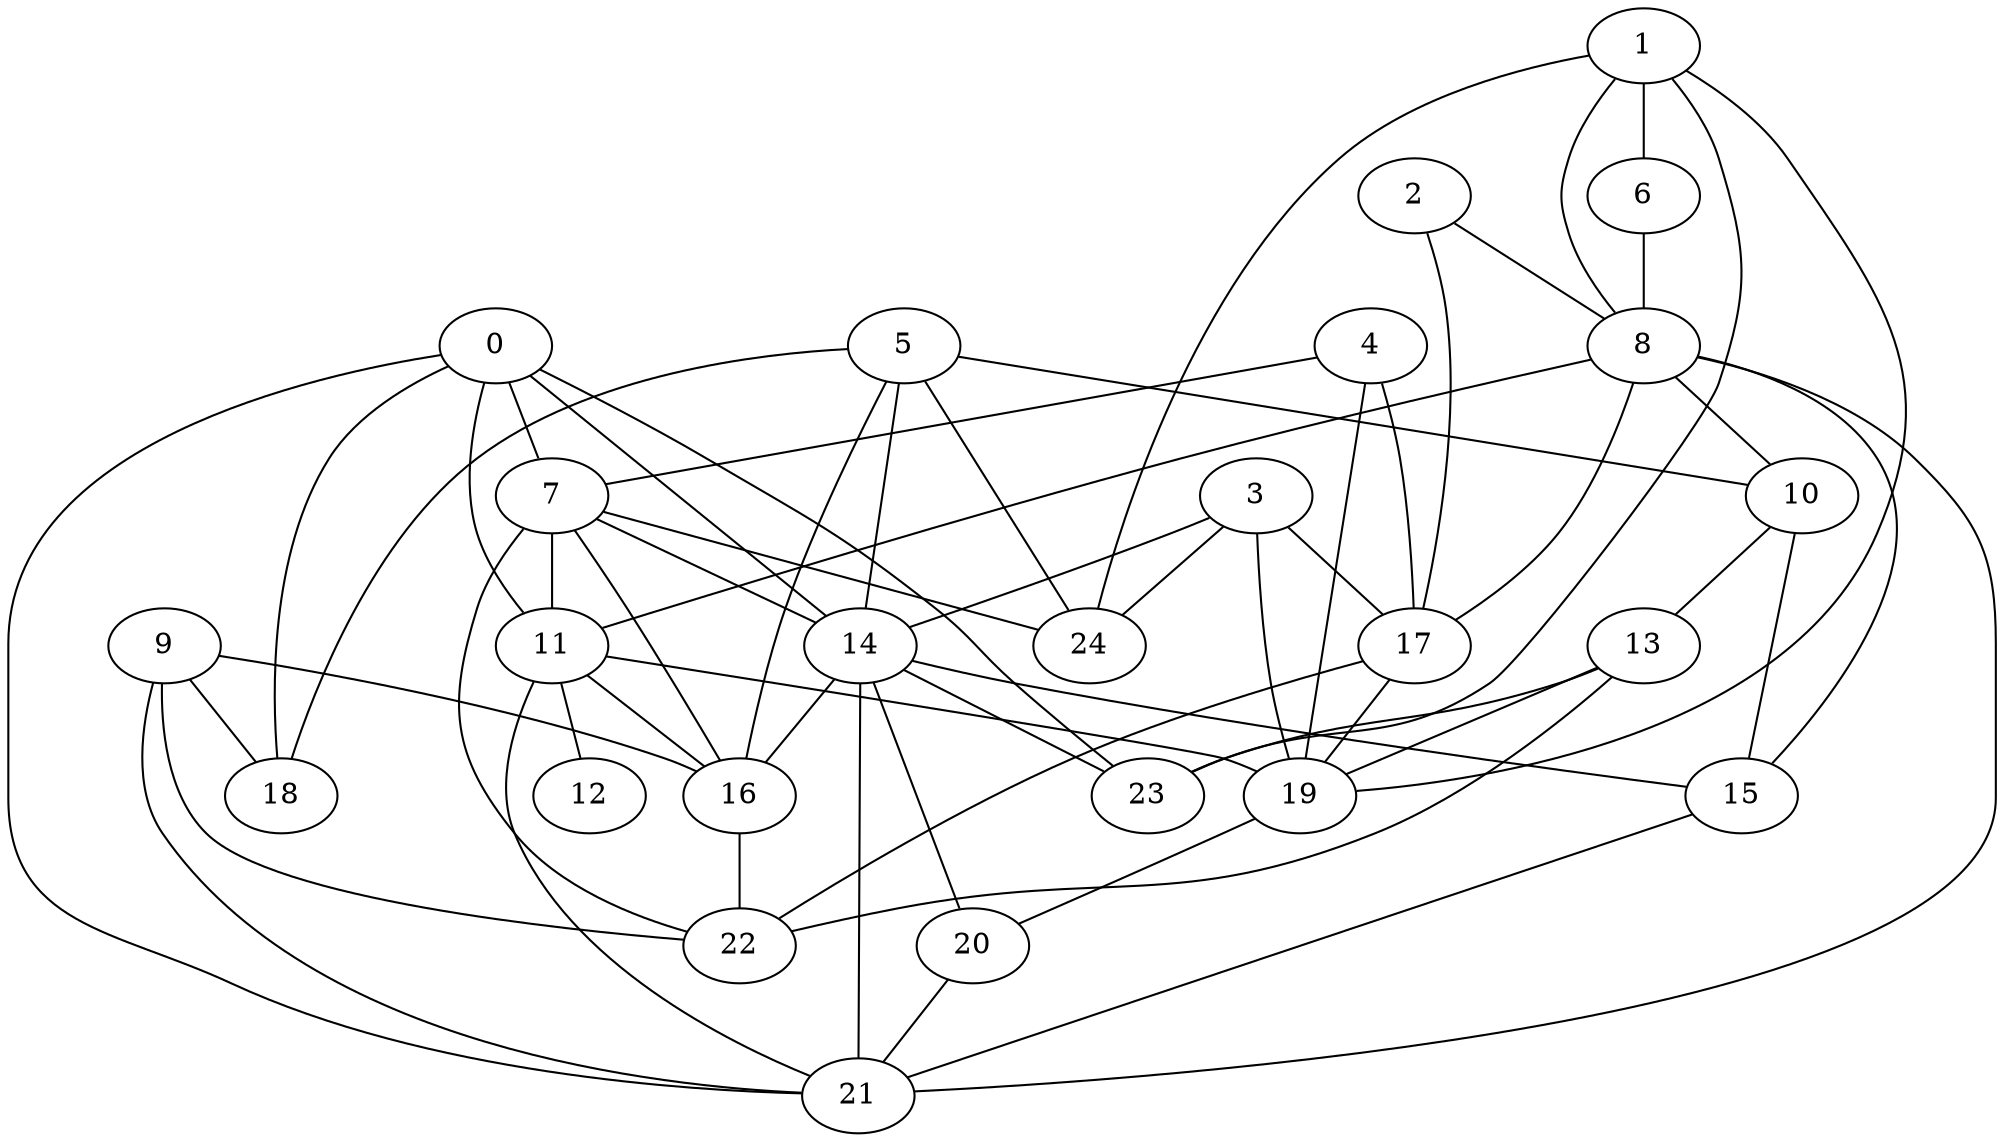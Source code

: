 strict graph "gnp_random_graph(25,0.25)" {
0;
1;
2;
3;
4;
5;
6;
7;
8;
9;
10;
11;
12;
13;
14;
15;
16;
17;
18;
19;
20;
21;
22;
23;
24;
0 -- 7  [is_available=True, prob="0.454489882324"];
0 -- 11  [is_available=True, prob="0.173325090295"];
0 -- 14  [is_available=True, prob="0.0333882010444"];
0 -- 18  [is_available=True, prob="0.687672227466"];
0 -- 21  [is_available=True, prob="0.690777118041"];
0 -- 23  [is_available=True, prob="1.0"];
1 -- 8  [is_available=True, prob="0.125084584811"];
1 -- 24  [is_available=True, prob="0.956425908139"];
1 -- 19  [is_available=True, prob="1.0"];
1 -- 6  [is_available=True, prob="0.416898466253"];
1 -- 23  [is_available=True, prob="0.0180622018208"];
2 -- 8  [is_available=True, prob="0.199017482036"];
2 -- 17  [is_available=True, prob="0.197508196843"];
3 -- 24  [is_available=True, prob="0.825653374934"];
3 -- 17  [is_available=True, prob="0.257708557623"];
3 -- 19  [is_available=True, prob="1.0"];
3 -- 14  [is_available=True, prob="0.0777453769927"];
4 -- 17  [is_available=True, prob="0.916762054212"];
4 -- 19  [is_available=True, prob="0.11449248474"];
4 -- 7  [is_available=True, prob="0.930886230669"];
5 -- 16  [is_available=True, prob="0.296246495568"];
5 -- 24  [is_available=True, prob="0.116935926377"];
5 -- 10  [is_available=True, prob="0.33367487994"];
5 -- 18  [is_available=True, prob="0.104089031768"];
5 -- 14  [is_available=True, prob="0.445363564393"];
6 -- 8  [is_available=True, prob="0.582360240314"];
7 -- 11  [is_available=True, prob="0.853191694488"];
7 -- 14  [is_available=True, prob="0.546615284794"];
7 -- 16  [is_available=True, prob="0.564065953758"];
7 -- 22  [is_available=True, prob="1.0"];
7 -- 24  [is_available=True, prob="1.0"];
8 -- 10  [is_available=True, prob="0.900687450974"];
8 -- 11  [is_available=True, prob="0.398885396083"];
8 -- 15  [is_available=True, prob="0.246745941142"];
8 -- 17  [is_available=True, prob="0.376318830375"];
8 -- 21  [is_available=True, prob="0.211212750565"];
9 -- 16  [is_available=True, prob="0.095627493908"];
9 -- 18  [is_available=True, prob="1.0"];
9 -- 21  [is_available=True, prob="0.311022391272"];
9 -- 22  [is_available=True, prob="0.533932136341"];
10 -- 15  [is_available=True, prob="0.213175870348"];
10 -- 13  [is_available=True, prob="0.787244693535"];
11 -- 12  [is_available=True, prob="1.0"];
11 -- 16  [is_available=True, prob="0.0558678075397"];
11 -- 19  [is_available=True, prob="0.97819760903"];
11 -- 21  [is_available=True, prob="1.0"];
13 -- 19  [is_available=True, prob="0.37767185537"];
13 -- 22  [is_available=True, prob="1.0"];
13 -- 23  [is_available=True, prob="0.51681563518"];
14 -- 15  [is_available=True, prob="1.0"];
14 -- 16  [is_available=True, prob="0.866899753146"];
14 -- 20  [is_available=True, prob="0.250733502187"];
14 -- 21  [is_available=True, prob="0.280172619003"];
14 -- 23  [is_available=True, prob="0.221149680627"];
15 -- 21  [is_available=True, prob="0.313870431903"];
16 -- 22  [is_available=True, prob="0.398072974197"];
17 -- 19  [is_available=True, prob="0.536845204719"];
17 -- 22  [is_available=True, prob="1.0"];
19 -- 20  [is_available=True, prob="0.417156988193"];
20 -- 21  [is_available=True, prob="0.852309931177"];
}
